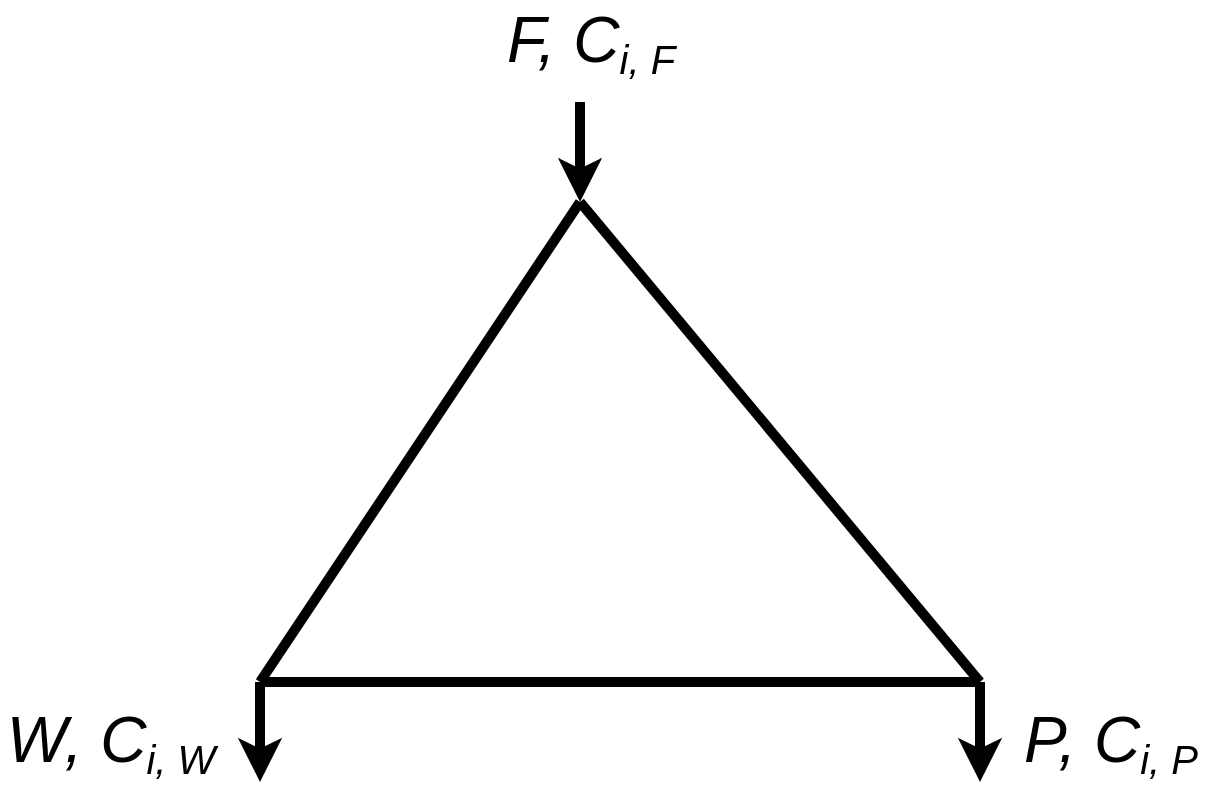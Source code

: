 <mxfile>
    <diagram id="gobGZAQLEDMSfmA1VfFK" name="Page-1">
        <mxGraphModel dx="1533" dy="1233" grid="1" gridSize="10" guides="1" tooltips="1" connect="1" arrows="1" fold="1" page="1" pageScale="1" pageWidth="827" pageHeight="1169" math="0" shadow="0">
            <root>
                <mxCell id="0"/>
                <mxCell id="1" parent="0"/>
                <mxCell id="2" value="" style="endArrow=none;html=1;strokeWidth=5;" edge="1" parent="1">
                    <mxGeometry width="50" height="50" relative="1" as="geometry">
                        <mxPoint x="250" y="440" as="sourcePoint"/>
                        <mxPoint x="410" y="200" as="targetPoint"/>
                    </mxGeometry>
                </mxCell>
                <mxCell id="3" value="" style="endArrow=none;html=1;strokeWidth=5;" edge="1" parent="1">
                    <mxGeometry width="50" height="50" relative="1" as="geometry">
                        <mxPoint x="610" y="440" as="sourcePoint"/>
                        <mxPoint x="410" y="200" as="targetPoint"/>
                    </mxGeometry>
                </mxCell>
                <mxCell id="4" value="" style="endArrow=none;html=1;strokeWidth=5;" edge="1" parent="1">
                    <mxGeometry width="50" height="50" relative="1" as="geometry">
                        <mxPoint x="250" y="440" as="sourcePoint"/>
                        <mxPoint x="610" y="440" as="targetPoint"/>
                    </mxGeometry>
                </mxCell>
                <mxCell id="6" value="" style="endArrow=classic;html=1;strokeWidth=5;" edge="1" parent="1">
                    <mxGeometry width="50" height="50" relative="1" as="geometry">
                        <mxPoint x="250" y="440" as="sourcePoint"/>
                        <mxPoint x="250" y="490" as="targetPoint"/>
                    </mxGeometry>
                </mxCell>
                <mxCell id="7" value="" style="endArrow=classic;html=1;strokeWidth=5;" edge="1" parent="1">
                    <mxGeometry width="50" height="50" relative="1" as="geometry">
                        <mxPoint x="610" y="440" as="sourcePoint"/>
                        <mxPoint x="610" y="490" as="targetPoint"/>
                    </mxGeometry>
                </mxCell>
                <mxCell id="8" value="" style="endArrow=classic;html=1;strokeWidth=5;" edge="1" parent="1">
                    <mxGeometry width="50" height="50" relative="1" as="geometry">
                        <mxPoint x="410" y="150" as="sourcePoint"/>
                        <mxPoint x="410" y="200" as="targetPoint"/>
                    </mxGeometry>
                </mxCell>
                <mxCell id="9" value="&lt;span style=&quot;font-weight: normal&quot;&gt;&lt;i style=&quot;font-size: 32px&quot;&gt;F, C&lt;/i&gt;&lt;i&gt;&lt;sub&gt;&lt;font style=&quot;font-size: 20px&quot;&gt;i, F&lt;/font&gt;&lt;/sub&gt;&lt;/i&gt;&lt;/span&gt;" style="text;strokeColor=none;fillColor=none;html=1;fontSize=24;fontStyle=1;verticalAlign=middle;align=center;" vertex="1" parent="1">
                    <mxGeometry x="360" y="100" width="110" height="40" as="geometry"/>
                </mxCell>
                <mxCell id="10" value="&lt;span style=&quot;font-weight: normal&quot;&gt;&lt;i style=&quot;font-size: 32px&quot;&gt;W, C&lt;/i&gt;&lt;i&gt;&lt;sub&gt;&lt;font style=&quot;font-size: 20px&quot;&gt;i, W&lt;/font&gt;&lt;/sub&gt;&lt;/i&gt;&lt;/span&gt;" style="text;strokeColor=none;fillColor=none;html=1;fontSize=24;fontStyle=1;verticalAlign=middle;align=center;" vertex="1" parent="1">
                    <mxGeometry x="120" y="450" width="110" height="40" as="geometry"/>
                </mxCell>
                <mxCell id="11" value="&lt;span style=&quot;font-weight: normal&quot;&gt;&lt;i style=&quot;font-size: 32px&quot;&gt;P, C&lt;/i&gt;&lt;i&gt;&lt;sub&gt;&lt;font style=&quot;font-size: 20px&quot;&gt;i, P&lt;/font&gt;&lt;/sub&gt;&lt;/i&gt;&lt;/span&gt;" style="text;strokeColor=none;fillColor=none;html=1;fontSize=24;fontStyle=1;verticalAlign=middle;align=center;" vertex="1" parent="1">
                    <mxGeometry x="620" y="450" width="110" height="40" as="geometry"/>
                </mxCell>
            </root>
        </mxGraphModel>
    </diagram>
</mxfile>